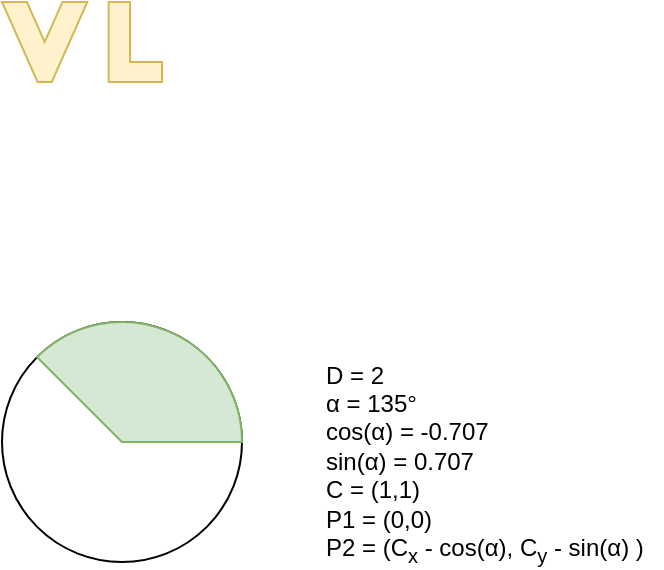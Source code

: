 <mxfile version="12.7.9" type="github">
  <diagram id="OEHvVqHUjdOrPVObB0Oe" name="Page-1">
    <mxGraphModel dx="1248" dy="751" grid="1" gridSize="10" guides="1" tooltips="1" connect="1" arrows="1" fold="1" page="1" pageScale="1" pageWidth="827" pageHeight="1169" math="0" shadow="0">
      <root>
        <mxCell id="0" />
        <mxCell id="1" parent="0" />
        <mxCell id="SNkjPJzJkBfok2OXVstp-1" value="" style="shape=stencil(xZXRDoIgFIafhnsEq+tm9R6omEwSB6b19oHoksqtGtQNO4fz8+3Azn4ATlRJGgoQLAHeAYQQ1ItOe5vGK5sS1dCstXsdkYyknNqKaqWoaM/ydiSwuqSStaaK9wBugUHCe4CTlGTVUYpznTuKB92kboghP+leqqczJ9GZO11sR+OVrk4G0OFTKmf1jLoJQo2Qg428ccO0i+Iwr+Bi/XGhL27GhaLfHXWHE4eZTrz+BTZaeeJOPhOY6+8d/jlIONHiBVuc2awWLTjtTFQISd/34oJxbg1/sWO3gQW8Doay/XyGyg0=);whiteSpace=wrap;html=1;fillColor=#fff2cc;strokeColor=#d6b656;" vertex="1" parent="1">
          <mxGeometry x="40" y="40" width="80" height="40" as="geometry" />
        </mxCell>
        <object label="" placeholders="1" angle="45" id="SNkjPJzJkBfok2OXVstp-3">
          <mxCell style="shape=stencil(rVRRbsMgDD0Nn6kSkKr1c8vWe7iUJKgsIMOa9PaFkG6hXbqmGkIC7IeN37MgrLQNGEFo3hD2TiilJMy8S05gjeAumo6AEnZKRI91qA+ik3s33pdtI1C64GUfJH/1mDC/N6zcAT/UqL/afYK4wl3QQilpbHhgHxPkMfEpOaXPTUshdPtIolgJ10qjN8R1CEMoy4fxRLi/8az0gBlKJqBKo3icNANBjhvcr+jLnU99nLBME5aLe6XfjQrIJ9Kt6Ial8v1YcAQVq5FoPF0ZFGAtMh8xqxTUif62E8LcmvsMemkz1A6c1G3ie6IYJdsJRcU/UcSVtvONMqOwB8+IvKixX+gbW68XNXYllVrU3DOt6zeDO/4/g+cM);whiteSpace=wrap;html=1;fillColor=#d5e8d4;strokeColor=#82b366;" vertex="1" parent="1">
            <mxGeometry x="40" y="200" width="120" height="120" as="geometry" />
          </mxCell>
        </object>
        <mxCell id="SNkjPJzJkBfok2OXVstp-4" value="D = 2&lt;br&gt;α = 135°&lt;br&gt;cos(α) = -0.707&lt;br&gt;sin(α) = 0.707&lt;br&gt;C = (1,1)&lt;br&gt;P1 = (0,0)&lt;br&gt;P2 = (C&lt;sub&gt;x&lt;/sub&gt; - cos(α), C&lt;sub&gt;y&lt;/sub&gt; - sin(α)&amp;nbsp;)" style="text;align=left;verticalAlign=middle;resizable=1;points=[];autosize=1;imageAspect=0;recursiveResize=0;expand=1;resizeWidth=1;resizeHeight=1;horizontal=1;html=1;" vertex="1" parent="1">
          <mxGeometry x="200" y="222" width="170" height="98" as="geometry" />
        </mxCell>
      </root>
    </mxGraphModel>
  </diagram>
</mxfile>
